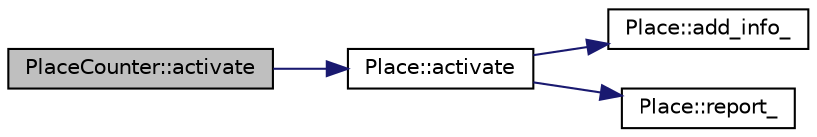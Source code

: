 digraph "PlaceCounter::activate"
{
  edge [fontname="Helvetica",fontsize="10",labelfontname="Helvetica",labelfontsize="10"];
  node [fontname="Helvetica",fontsize="10",shape=record];
  rankdir="LR";
  Node1 [label="PlaceCounter::activate",height=0.2,width=0.4,color="black", fillcolor="grey75", style="filled", fontcolor="black"];
  Node1 -> Node2 [color="midnightblue",fontsize="10",style="solid",fontname="Helvetica"];
  Node2 [label="Place::activate",height=0.2,width=0.4,color="black", fillcolor="white", style="filled",URL="$dd/d21/class_place.html#a96fef01c13e97a21482ab8672c9b654a"];
  Node2 -> Node3 [color="midnightblue",fontsize="10",style="solid",fontname="Helvetica"];
  Node3 [label="Place::add_info_",height=0.2,width=0.4,color="black", fillcolor="white", style="filled",URL="$dd/d21/class_place.html#a46ca9e450b872465c3de5a72e3bbcda8"];
  Node2 -> Node4 [color="midnightblue",fontsize="10",style="solid",fontname="Helvetica"];
  Node4 [label="Place::report_",height=0.2,width=0.4,color="black", fillcolor="white", style="filled",URL="$dd/d21/class_place.html#a1e53541fda9d0ad92d00cfc58a51a465"];
}
